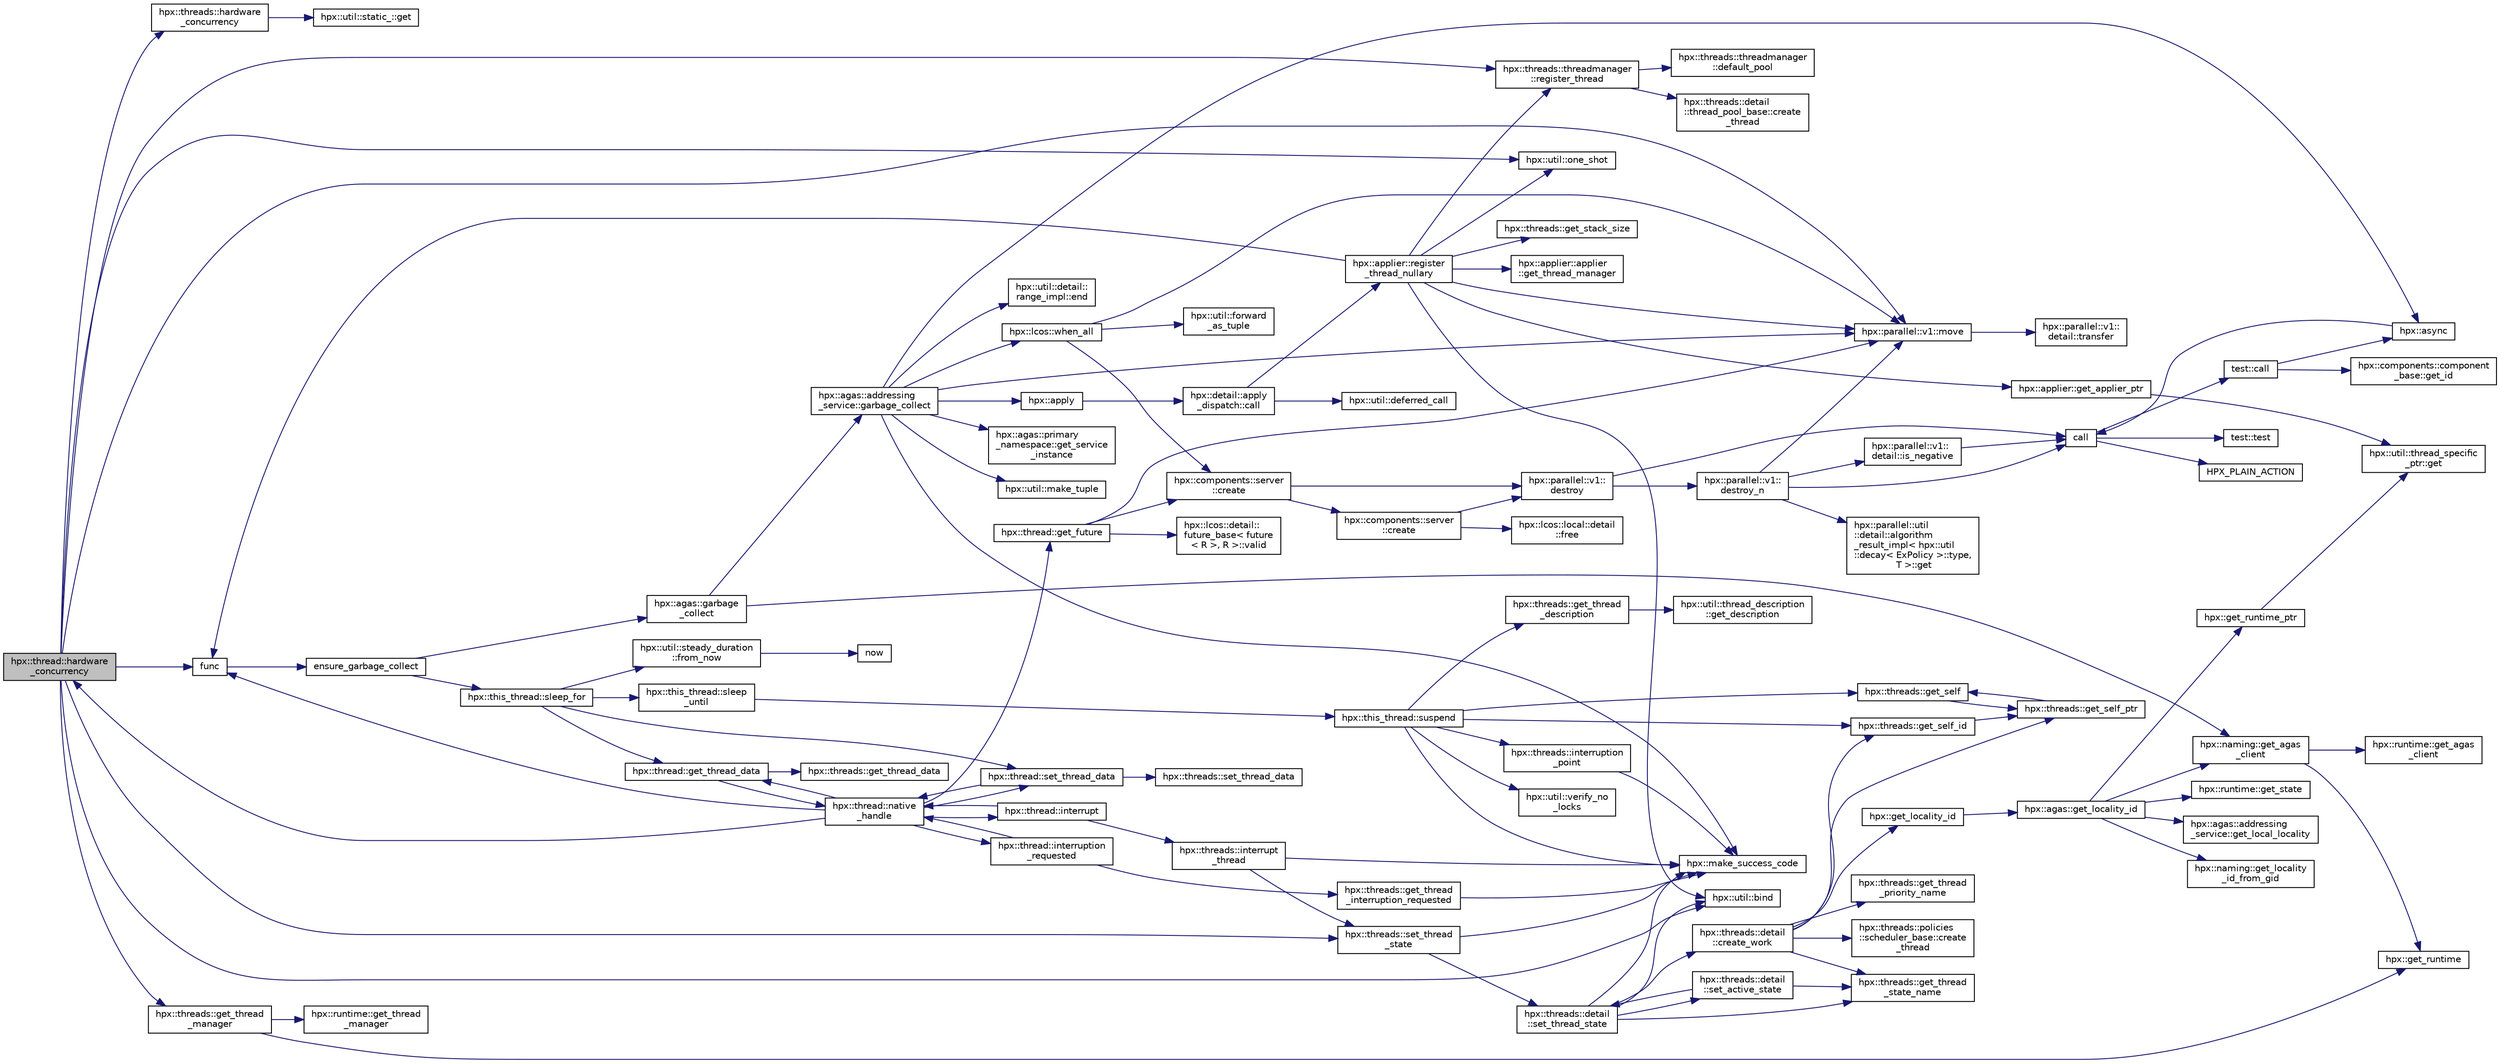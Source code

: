 digraph "hpx::thread::hardware_concurrency"
{
  edge [fontname="Helvetica",fontsize="10",labelfontname="Helvetica",labelfontsize="10"];
  node [fontname="Helvetica",fontsize="10",shape=record];
  rankdir="LR";
  Node1436 [label="hpx::thread::hardware\l_concurrency",height=0.2,width=0.4,color="black", fillcolor="grey75", style="filled", fontcolor="black"];
  Node1436 -> Node1437 [color="midnightblue",fontsize="10",style="solid",fontname="Helvetica"];
  Node1437 [label="hpx::threads::hardware\l_concurrency",height=0.2,width=0.4,color="black", fillcolor="white", style="filled",URL="$d7/d28/namespacehpx_1_1threads.html#aa8752a235478d2ad7b5ac467b63ab527"];
  Node1437 -> Node1438 [color="midnightblue",fontsize="10",style="solid",fontname="Helvetica"];
  Node1438 [label="hpx::util::static_::get",height=0.2,width=0.4,color="black", fillcolor="white", style="filled",URL="$d3/dbb/structhpx_1_1util_1_1static__.html#a2967c633948a3bf17a3b5405ef5a8318"];
  Node1436 -> Node1439 [color="midnightblue",fontsize="10",style="solid",fontname="Helvetica"];
  Node1439 [label="func",height=0.2,width=0.4,color="black", fillcolor="white", style="filled",URL="$d8/dfd/id__type__ref__counting__1032_8cpp.html#ab811b86ea5107ffb3351fcaa29d2c652"];
  Node1439 -> Node1440 [color="midnightblue",fontsize="10",style="solid",fontname="Helvetica"];
  Node1440 [label="ensure_garbage_collect",height=0.2,width=0.4,color="black", fillcolor="white", style="filled",URL="$d8/dfd/id__type__ref__counting__1032_8cpp.html#a5264b94bf7c262ac0e521fb290d476d5"];
  Node1440 -> Node1441 [color="midnightblue",fontsize="10",style="solid",fontname="Helvetica"];
  Node1441 [label="hpx::this_thread::sleep_for",height=0.2,width=0.4,color="black", fillcolor="white", style="filled",URL="$d9/d52/namespacehpx_1_1this__thread.html#afc042a5a5fa52eef2d1d177a343435cf"];
  Node1441 -> Node1442 [color="midnightblue",fontsize="10",style="solid",fontname="Helvetica"];
  Node1442 [label="hpx::this_thread::sleep\l_until",height=0.2,width=0.4,color="black", fillcolor="white", style="filled",URL="$d9/d52/namespacehpx_1_1this__thread.html#ae12a853980115b23ff0ab8ca06622658"];
  Node1442 -> Node1443 [color="midnightblue",fontsize="10",style="solid",fontname="Helvetica"];
  Node1443 [label="hpx::this_thread::suspend",height=0.2,width=0.4,color="black", fillcolor="white", style="filled",URL="$d9/d52/namespacehpx_1_1this__thread.html#aca220026fb3014c0881d129fe31c0073"];
  Node1443 -> Node1444 [color="midnightblue",fontsize="10",style="solid",fontname="Helvetica"];
  Node1444 [label="hpx::threads::get_self",height=0.2,width=0.4,color="black", fillcolor="white", style="filled",URL="$d7/d28/namespacehpx_1_1threads.html#a07daf4d6d29233f20d66d41ab7b5b8e8"];
  Node1444 -> Node1445 [color="midnightblue",fontsize="10",style="solid",fontname="Helvetica"];
  Node1445 [label="hpx::threads::get_self_ptr",height=0.2,width=0.4,color="black", fillcolor="white", style="filled",URL="$d7/d28/namespacehpx_1_1threads.html#a22877ae347ad884cde3a51397dad6c53"];
  Node1445 -> Node1444 [color="midnightblue",fontsize="10",style="solid",fontname="Helvetica"];
  Node1443 -> Node1446 [color="midnightblue",fontsize="10",style="solid",fontname="Helvetica"];
  Node1446 [label="hpx::threads::get_self_id",height=0.2,width=0.4,color="black", fillcolor="white", style="filled",URL="$d7/d28/namespacehpx_1_1threads.html#afafe0f900b9fac3d4ed3c747625c1cfe"];
  Node1446 -> Node1445 [color="midnightblue",fontsize="10",style="solid",fontname="Helvetica"];
  Node1443 -> Node1447 [color="midnightblue",fontsize="10",style="solid",fontname="Helvetica"];
  Node1447 [label="hpx::threads::interruption\l_point",height=0.2,width=0.4,color="black", fillcolor="white", style="filled",URL="$d7/d28/namespacehpx_1_1threads.html#ada6ec56a12b050707311d8c628089059"];
  Node1447 -> Node1448 [color="midnightblue",fontsize="10",style="solid",fontname="Helvetica"];
  Node1448 [label="hpx::make_success_code",height=0.2,width=0.4,color="black", fillcolor="white", style="filled",URL="$d8/d83/namespacehpx.html#a0e8512a8f49e2a6c8185061181419d8f",tooltip="Returns error_code(hpx::success, \"success\", mode). "];
  Node1443 -> Node1449 [color="midnightblue",fontsize="10",style="solid",fontname="Helvetica"];
  Node1449 [label="hpx::util::verify_no\l_locks",height=0.2,width=0.4,color="black", fillcolor="white", style="filled",URL="$df/dad/namespacehpx_1_1util.html#ae0e1837ee6f09b79b26c2e788d2e9fc9"];
  Node1443 -> Node1450 [color="midnightblue",fontsize="10",style="solid",fontname="Helvetica"];
  Node1450 [label="hpx::threads::get_thread\l_description",height=0.2,width=0.4,color="black", fillcolor="white", style="filled",URL="$d7/d28/namespacehpx_1_1threads.html#a42fc18a7a680f4e8bc633a4b4c956701"];
  Node1450 -> Node1451 [color="midnightblue",fontsize="10",style="solid",fontname="Helvetica"];
  Node1451 [label="hpx::util::thread_description\l::get_description",height=0.2,width=0.4,color="black", fillcolor="white", style="filled",URL="$df/d9e/structhpx_1_1util_1_1thread__description.html#a8c834e14eca6eb228188022577f9f952"];
  Node1443 -> Node1448 [color="midnightblue",fontsize="10",style="solid",fontname="Helvetica"];
  Node1441 -> Node1452 [color="midnightblue",fontsize="10",style="solid",fontname="Helvetica"];
  Node1452 [label="hpx::util::steady_duration\l::from_now",height=0.2,width=0.4,color="black", fillcolor="white", style="filled",URL="$d9/d4f/classhpx_1_1util_1_1steady__duration.html#a0132206d767cd0f7395507b40111a153"];
  Node1452 -> Node1453 [color="midnightblue",fontsize="10",style="solid",fontname="Helvetica"];
  Node1453 [label="now",height=0.2,width=0.4,color="black", fillcolor="white", style="filled",URL="$de/db3/1d__stencil__1__omp_8cpp.html#a89e9667753dccfac455bd37a7a3a7b16"];
  Node1441 -> Node1454 [color="midnightblue",fontsize="10",style="solid",fontname="Helvetica"];
  Node1454 [label="hpx::thread::get_thread_data",height=0.2,width=0.4,color="black", fillcolor="white", style="filled",URL="$de/d9b/classhpx_1_1thread.html#a4535ef82cec3b953d2c941d20e3e3904"];
  Node1454 -> Node1455 [color="midnightblue",fontsize="10",style="solid",fontname="Helvetica"];
  Node1455 [label="hpx::threads::get_thread_data",height=0.2,width=0.4,color="black", fillcolor="white", style="filled",URL="$d7/d28/namespacehpx_1_1threads.html#a8737931ff6303807225f735b2b384ae4"];
  Node1454 -> Node1456 [color="midnightblue",fontsize="10",style="solid",fontname="Helvetica"];
  Node1456 [label="hpx::thread::native\l_handle",height=0.2,width=0.4,color="black", fillcolor="white", style="filled",URL="$de/d9b/classhpx_1_1thread.html#acf48190d264ab64c1c4ec99d0b421b5a"];
  Node1456 -> Node1436 [color="midnightblue",fontsize="10",style="solid",fontname="Helvetica"];
  Node1456 -> Node1457 [color="midnightblue",fontsize="10",style="solid",fontname="Helvetica"];
  Node1457 [label="hpx::thread::interrupt",height=0.2,width=0.4,color="black", fillcolor="white", style="filled",URL="$de/d9b/classhpx_1_1thread.html#ac34d0d033aa743c476a79dbc2e1a8a39"];
  Node1457 -> Node1458 [color="midnightblue",fontsize="10",style="solid",fontname="Helvetica"];
  Node1458 [label="hpx::threads::interrupt\l_thread",height=0.2,width=0.4,color="black", fillcolor="white", style="filled",URL="$d7/d28/namespacehpx_1_1threads.html#a6bdda1a2aab61b9b13d274b5155d7e73"];
  Node1458 -> Node1448 [color="midnightblue",fontsize="10",style="solid",fontname="Helvetica"];
  Node1458 -> Node1459 [color="midnightblue",fontsize="10",style="solid",fontname="Helvetica"];
  Node1459 [label="hpx::threads::set_thread\l_state",height=0.2,width=0.4,color="black", fillcolor="white", style="filled",URL="$d7/d28/namespacehpx_1_1threads.html#ac0690ad16ad778bcc79dcd727cc33025",tooltip="Set the thread state of the thread referenced by the thread_id id. "];
  Node1459 -> Node1448 [color="midnightblue",fontsize="10",style="solid",fontname="Helvetica"];
  Node1459 -> Node1460 [color="midnightblue",fontsize="10",style="solid",fontname="Helvetica"];
  Node1460 [label="hpx::threads::detail\l::set_thread_state",height=0.2,width=0.4,color="black", fillcolor="white", style="filled",URL="$d2/dd1/namespacehpx_1_1threads_1_1detail.html#af85ddc854c4a149bf1738eb1b111b9ab"];
  Node1460 -> Node1461 [color="midnightblue",fontsize="10",style="solid",fontname="Helvetica"];
  Node1461 [label="hpx::threads::get_thread\l_state_name",height=0.2,width=0.4,color="black", fillcolor="white", style="filled",URL="$d7/d28/namespacehpx_1_1threads.html#a26f91ea8d2195f165c033241c5cd11db"];
  Node1460 -> Node1448 [color="midnightblue",fontsize="10",style="solid",fontname="Helvetica"];
  Node1460 -> Node1462 [color="midnightblue",fontsize="10",style="solid",fontname="Helvetica"];
  Node1462 [label="hpx::util::bind",height=0.2,width=0.4,color="black", fillcolor="white", style="filled",URL="$df/dad/namespacehpx_1_1util.html#ad844caedf82a0173d6909d910c3e48c6"];
  Node1460 -> Node1463 [color="midnightblue",fontsize="10",style="solid",fontname="Helvetica"];
  Node1463 [label="hpx::threads::detail\l::set_active_state",height=0.2,width=0.4,color="black", fillcolor="white", style="filled",URL="$d2/dd1/namespacehpx_1_1threads_1_1detail.html#a45884a5bf04ad66a4f259231a3947e76"];
  Node1463 -> Node1461 [color="midnightblue",fontsize="10",style="solid",fontname="Helvetica"];
  Node1463 -> Node1460 [color="midnightblue",fontsize="10",style="solid",fontname="Helvetica"];
  Node1460 -> Node1464 [color="midnightblue",fontsize="10",style="solid",fontname="Helvetica"];
  Node1464 [label="hpx::threads::detail\l::create_work",height=0.2,width=0.4,color="black", fillcolor="white", style="filled",URL="$d2/dd1/namespacehpx_1_1threads_1_1detail.html#ae22384a3c1b1a1940032fad068fb54b1"];
  Node1464 -> Node1461 [color="midnightblue",fontsize="10",style="solid",fontname="Helvetica"];
  Node1464 -> Node1465 [color="midnightblue",fontsize="10",style="solid",fontname="Helvetica"];
  Node1465 [label="hpx::threads::get_thread\l_priority_name",height=0.2,width=0.4,color="black", fillcolor="white", style="filled",URL="$d7/d28/namespacehpx_1_1threads.html#a9c6b2fec0c1cf5b06ff83ce756ca6d42"];
  Node1464 -> Node1445 [color="midnightblue",fontsize="10",style="solid",fontname="Helvetica"];
  Node1464 -> Node1446 [color="midnightblue",fontsize="10",style="solid",fontname="Helvetica"];
  Node1464 -> Node1466 [color="midnightblue",fontsize="10",style="solid",fontname="Helvetica"];
  Node1466 [label="hpx::get_locality_id",height=0.2,width=0.4,color="black", fillcolor="white", style="filled",URL="$d8/d83/namespacehpx.html#a158d7c54a657bb364c1704033010697b",tooltip="Return the number of the locality this function is being called from. "];
  Node1466 -> Node1467 [color="midnightblue",fontsize="10",style="solid",fontname="Helvetica"];
  Node1467 [label="hpx::agas::get_locality_id",height=0.2,width=0.4,color="black", fillcolor="white", style="filled",URL="$dc/d54/namespacehpx_1_1agas.html#a491cc2ddecdf0f1a9129900caa6a4d3e"];
  Node1467 -> Node1468 [color="midnightblue",fontsize="10",style="solid",fontname="Helvetica"];
  Node1468 [label="hpx::get_runtime_ptr",height=0.2,width=0.4,color="black", fillcolor="white", style="filled",URL="$d8/d83/namespacehpx.html#af29daf2bb3e01b4d6495a1742b6cce64"];
  Node1468 -> Node1469 [color="midnightblue",fontsize="10",style="solid",fontname="Helvetica"];
  Node1469 [label="hpx::util::thread_specific\l_ptr::get",height=0.2,width=0.4,color="black", fillcolor="white", style="filled",URL="$d4/d4c/structhpx_1_1util_1_1thread__specific__ptr.html#a3b27d8520710478aa41d1f74206bdba9"];
  Node1467 -> Node1470 [color="midnightblue",fontsize="10",style="solid",fontname="Helvetica"];
  Node1470 [label="hpx::runtime::get_state",height=0.2,width=0.4,color="black", fillcolor="white", style="filled",URL="$d0/d7b/classhpx_1_1runtime.html#ab405f80e060dac95d624520f38b0524c"];
  Node1467 -> Node1471 [color="midnightblue",fontsize="10",style="solid",fontname="Helvetica"];
  Node1471 [label="hpx::naming::get_agas\l_client",height=0.2,width=0.4,color="black", fillcolor="white", style="filled",URL="$d4/dc9/namespacehpx_1_1naming.html#a0408fffd5d34b620712a801b0ae3b032"];
  Node1471 -> Node1472 [color="midnightblue",fontsize="10",style="solid",fontname="Helvetica"];
  Node1472 [label="hpx::get_runtime",height=0.2,width=0.4,color="black", fillcolor="white", style="filled",URL="$d8/d83/namespacehpx.html#aef902cc6c7dd3b9fbadf34d1e850a070"];
  Node1471 -> Node1473 [color="midnightblue",fontsize="10",style="solid",fontname="Helvetica"];
  Node1473 [label="hpx::runtime::get_agas\l_client",height=0.2,width=0.4,color="black", fillcolor="white", style="filled",URL="$d0/d7b/classhpx_1_1runtime.html#aeb5dddd30d6b9861669af8ad44d1a96a"];
  Node1467 -> Node1474 [color="midnightblue",fontsize="10",style="solid",fontname="Helvetica"];
  Node1474 [label="hpx::agas::addressing\l_service::get_local_locality",height=0.2,width=0.4,color="black", fillcolor="white", style="filled",URL="$db/d58/structhpx_1_1agas_1_1addressing__service.html#ab52c19a37c2a7a006c6c15f90ad0539c"];
  Node1467 -> Node1475 [color="midnightblue",fontsize="10",style="solid",fontname="Helvetica"];
  Node1475 [label="hpx::naming::get_locality\l_id_from_gid",height=0.2,width=0.4,color="black", fillcolor="white", style="filled",URL="$d4/dc9/namespacehpx_1_1naming.html#a7fd43037784560bd04fda9b49e33529f"];
  Node1464 -> Node1476 [color="midnightblue",fontsize="10",style="solid",fontname="Helvetica"];
  Node1476 [label="hpx::threads::policies\l::scheduler_base::create\l_thread",height=0.2,width=0.4,color="black", fillcolor="white", style="filled",URL="$dd/d7e/structhpx_1_1threads_1_1policies_1_1scheduler__base.html#ad3b05cd7f363cc8e8410ce368c3794e0"];
  Node1457 -> Node1456 [color="midnightblue",fontsize="10",style="solid",fontname="Helvetica"];
  Node1456 -> Node1477 [color="midnightblue",fontsize="10",style="solid",fontname="Helvetica"];
  Node1477 [label="hpx::thread::interruption\l_requested",height=0.2,width=0.4,color="black", fillcolor="white", style="filled",URL="$de/d9b/classhpx_1_1thread.html#a33276bb4c20bbb0b1978944e18ef71b8"];
  Node1477 -> Node1478 [color="midnightblue",fontsize="10",style="solid",fontname="Helvetica"];
  Node1478 [label="hpx::threads::get_thread\l_interruption_requested",height=0.2,width=0.4,color="black", fillcolor="white", style="filled",URL="$d7/d28/namespacehpx_1_1threads.html#ae64a7fdb8b5c8bac7be0c8282672a03b"];
  Node1478 -> Node1448 [color="midnightblue",fontsize="10",style="solid",fontname="Helvetica"];
  Node1477 -> Node1456 [color="midnightblue",fontsize="10",style="solid",fontname="Helvetica"];
  Node1456 -> Node1479 [color="midnightblue",fontsize="10",style="solid",fontname="Helvetica"];
  Node1479 [label="hpx::thread::get_future",height=0.2,width=0.4,color="black", fillcolor="white", style="filled",URL="$de/d9b/classhpx_1_1thread.html#a87fdb0d8da826366fc190ed224900a64"];
  Node1479 -> Node1480 [color="midnightblue",fontsize="10",style="solid",fontname="Helvetica"];
  Node1480 [label="hpx::lcos::detail::\lfuture_base\< future\l\< R \>, R \>::valid",height=0.2,width=0.4,color="black", fillcolor="white", style="filled",URL="$d5/dd7/classhpx_1_1lcos_1_1detail_1_1future__base.html#aaf7beb7374815614363033bd96573e75"];
  Node1479 -> Node1481 [color="midnightblue",fontsize="10",style="solid",fontname="Helvetica"];
  Node1481 [label="hpx::components::server\l::create",height=0.2,width=0.4,color="black", fillcolor="white", style="filled",URL="$d2/da2/namespacehpx_1_1components_1_1server.html#ac776c89f3d68ceb910e8cee9fa937ab4",tooltip="Create arrays of components using their default constructor. "];
  Node1481 -> Node1482 [color="midnightblue",fontsize="10",style="solid",fontname="Helvetica"];
  Node1482 [label="hpx::components::server\l::create",height=0.2,width=0.4,color="black", fillcolor="white", style="filled",URL="$d2/da2/namespacehpx_1_1components_1_1server.html#a77d26de181c97b444565e230577981bd"];
  Node1482 -> Node1483 [color="midnightblue",fontsize="10",style="solid",fontname="Helvetica"];
  Node1483 [label="hpx::lcos::local::detail\l::free",height=0.2,width=0.4,color="black", fillcolor="white", style="filled",URL="$d4/dcb/namespacehpx_1_1lcos_1_1local_1_1detail.html#a55a940f019734e9bb045dc123cd80e48"];
  Node1482 -> Node1484 [color="midnightblue",fontsize="10",style="solid",fontname="Helvetica"];
  Node1484 [label="hpx::parallel::v1::\ldestroy",height=0.2,width=0.4,color="black", fillcolor="white", style="filled",URL="$db/db9/namespacehpx_1_1parallel_1_1v1.html#acf303558375048e8a7cc9a2c2e09477f"];
  Node1484 -> Node1485 [color="midnightblue",fontsize="10",style="solid",fontname="Helvetica"];
  Node1485 [label="call",height=0.2,width=0.4,color="black", fillcolor="white", style="filled",URL="$d2/d67/promise__1620_8cpp.html#a58357f0b82bc761e1d0b9091ed563a70"];
  Node1485 -> Node1486 [color="midnightblue",fontsize="10",style="solid",fontname="Helvetica"];
  Node1486 [label="test::test",height=0.2,width=0.4,color="black", fillcolor="white", style="filled",URL="$d8/d89/structtest.html#ab42d5ece712d716b04cb3f686f297a26"];
  Node1485 -> Node1487 [color="midnightblue",fontsize="10",style="solid",fontname="Helvetica"];
  Node1487 [label="HPX_PLAIN_ACTION",height=0.2,width=0.4,color="black", fillcolor="white", style="filled",URL="$d2/d67/promise__1620_8cpp.html#ab96aab827a4b1fcaf66cfe0ba83fef23"];
  Node1485 -> Node1488 [color="midnightblue",fontsize="10",style="solid",fontname="Helvetica"];
  Node1488 [label="test::call",height=0.2,width=0.4,color="black", fillcolor="white", style="filled",URL="$d8/d89/structtest.html#aeb29e7ed6518b9426ccf1344c52620ae"];
  Node1488 -> Node1489 [color="midnightblue",fontsize="10",style="solid",fontname="Helvetica"];
  Node1489 [label="hpx::async",height=0.2,width=0.4,color="black", fillcolor="white", style="filled",URL="$d8/d83/namespacehpx.html#acb7d8e37b73b823956ce144f9a57eaa4"];
  Node1489 -> Node1485 [color="midnightblue",fontsize="10",style="solid",fontname="Helvetica"];
  Node1488 -> Node1490 [color="midnightblue",fontsize="10",style="solid",fontname="Helvetica"];
  Node1490 [label="hpx::components::component\l_base::get_id",height=0.2,width=0.4,color="black", fillcolor="white", style="filled",URL="$d2/de6/classhpx_1_1components_1_1component__base.html#a4c8fd93514039bdf01c48d66d82b19cd"];
  Node1484 -> Node1491 [color="midnightblue",fontsize="10",style="solid",fontname="Helvetica"];
  Node1491 [label="hpx::parallel::v1::\ldestroy_n",height=0.2,width=0.4,color="black", fillcolor="white", style="filled",URL="$db/db9/namespacehpx_1_1parallel_1_1v1.html#a71d0691132a300690163f5636bcd5bd3"];
  Node1491 -> Node1492 [color="midnightblue",fontsize="10",style="solid",fontname="Helvetica"];
  Node1492 [label="hpx::parallel::v1::\ldetail::is_negative",height=0.2,width=0.4,color="black", fillcolor="white", style="filled",URL="$d2/ddd/namespacehpx_1_1parallel_1_1v1_1_1detail.html#adf2e40fc4b20ad0fd442ee3118a4d527"];
  Node1492 -> Node1485 [color="midnightblue",fontsize="10",style="solid",fontname="Helvetica"];
  Node1491 -> Node1493 [color="midnightblue",fontsize="10",style="solid",fontname="Helvetica"];
  Node1493 [label="hpx::parallel::util\l::detail::algorithm\l_result_impl\< hpx::util\l::decay\< ExPolicy \>::type,\l T \>::get",height=0.2,width=0.4,color="black", fillcolor="white", style="filled",URL="$d2/d42/structhpx_1_1parallel_1_1util_1_1detail_1_1algorithm__result__impl.html#ab5b051e8ec74eff5e0e62fd63f5d377e"];
  Node1491 -> Node1494 [color="midnightblue",fontsize="10",style="solid",fontname="Helvetica"];
  Node1494 [label="hpx::parallel::v1::move",height=0.2,width=0.4,color="black", fillcolor="white", style="filled",URL="$db/db9/namespacehpx_1_1parallel_1_1v1.html#aa7c4ede081ce786c9d1eb1adff495cfc"];
  Node1494 -> Node1495 [color="midnightblue",fontsize="10",style="solid",fontname="Helvetica"];
  Node1495 [label="hpx::parallel::v1::\ldetail::transfer",height=0.2,width=0.4,color="black", fillcolor="white", style="filled",URL="$d2/ddd/namespacehpx_1_1parallel_1_1v1_1_1detail.html#ab1b56a05e1885ca7cc7ffa1804dd2f3c"];
  Node1491 -> Node1485 [color="midnightblue",fontsize="10",style="solid",fontname="Helvetica"];
  Node1481 -> Node1484 [color="midnightblue",fontsize="10",style="solid",fontname="Helvetica"];
  Node1479 -> Node1494 [color="midnightblue",fontsize="10",style="solid",fontname="Helvetica"];
  Node1456 -> Node1454 [color="midnightblue",fontsize="10",style="solid",fontname="Helvetica"];
  Node1456 -> Node1496 [color="midnightblue",fontsize="10",style="solid",fontname="Helvetica"];
  Node1496 [label="hpx::thread::set_thread_data",height=0.2,width=0.4,color="black", fillcolor="white", style="filled",URL="$de/d9b/classhpx_1_1thread.html#a7317a3cf5251f3b33c990449570d4cea"];
  Node1496 -> Node1497 [color="midnightblue",fontsize="10",style="solid",fontname="Helvetica"];
  Node1497 [label="hpx::threads::set_thread_data",height=0.2,width=0.4,color="black", fillcolor="white", style="filled",URL="$d7/d28/namespacehpx_1_1threads.html#a00a625acc149fce3ae38e4340454acf7"];
  Node1496 -> Node1456 [color="midnightblue",fontsize="10",style="solid",fontname="Helvetica"];
  Node1456 -> Node1439 [color="midnightblue",fontsize="10",style="solid",fontname="Helvetica"];
  Node1441 -> Node1496 [color="midnightblue",fontsize="10",style="solid",fontname="Helvetica"];
  Node1440 -> Node1498 [color="midnightblue",fontsize="10",style="solid",fontname="Helvetica"];
  Node1498 [label="hpx::agas::garbage\l_collect",height=0.2,width=0.4,color="black", fillcolor="white", style="filled",URL="$dc/d54/namespacehpx_1_1agas.html#a951337adc4f9bd6df00a50737468e911"];
  Node1498 -> Node1471 [color="midnightblue",fontsize="10",style="solid",fontname="Helvetica"];
  Node1498 -> Node1499 [color="midnightblue",fontsize="10",style="solid",fontname="Helvetica"];
  Node1499 [label="hpx::agas::addressing\l_service::garbage_collect",height=0.2,width=0.4,color="black", fillcolor="white", style="filled",URL="$db/d58/structhpx_1_1agas_1_1addressing__service.html#a87dcae0eacf6e62d5103ebf516d86f63"];
  Node1499 -> Node1448 [color="midnightblue",fontsize="10",style="solid",fontname="Helvetica"];
  Node1499 -> Node1500 [color="midnightblue",fontsize="10",style="solid",fontname="Helvetica"];
  Node1500 [label="hpx::agas::primary\l_namespace::get_service\l_instance",height=0.2,width=0.4,color="black", fillcolor="white", style="filled",URL="$d1/d43/structhpx_1_1agas_1_1primary__namespace.html#a7630ff0f30ff8c23b13b4672c5350e2e"];
  Node1499 -> Node1501 [color="midnightblue",fontsize="10",style="solid",fontname="Helvetica"];
  Node1501 [label="hpx::util::make_tuple",height=0.2,width=0.4,color="black", fillcolor="white", style="filled",URL="$df/dad/namespacehpx_1_1util.html#a06fa74211a987d208e013f400a9f5328"];
  Node1499 -> Node1502 [color="midnightblue",fontsize="10",style="solid",fontname="Helvetica"];
  Node1502 [label="hpx::util::detail::\lrange_impl::end",height=0.2,width=0.4,color="black", fillcolor="white", style="filled",URL="$d4/d4a/namespacehpx_1_1util_1_1detail_1_1range__impl.html#afb2ea48b0902f52ee4d8b764807b4316"];
  Node1499 -> Node1503 [color="midnightblue",fontsize="10",style="solid",fontname="Helvetica"];
  Node1503 [label="hpx::apply",height=0.2,width=0.4,color="black", fillcolor="white", style="filled",URL="$d8/d83/namespacehpx.html#aa87762f0db0731d385f3fdfdb25d59fc"];
  Node1503 -> Node1504 [color="midnightblue",fontsize="10",style="solid",fontname="Helvetica"];
  Node1504 [label="hpx::detail::apply\l_dispatch::call",height=0.2,width=0.4,color="black", fillcolor="white", style="filled",URL="$db/de8/structhpx_1_1detail_1_1apply__dispatch.html#a0755fab16d281e74bcff0f8045be9459"];
  Node1504 -> Node1505 [color="midnightblue",fontsize="10",style="solid",fontname="Helvetica"];
  Node1505 [label="hpx::applier::register\l_thread_nullary",height=0.2,width=0.4,color="black", fillcolor="white", style="filled",URL="$d8/dcb/namespacehpx_1_1applier.html#a401cd1145927e58d74d1eb52aaccd936"];
  Node1505 -> Node1506 [color="midnightblue",fontsize="10",style="solid",fontname="Helvetica"];
  Node1506 [label="hpx::applier::get_applier_ptr",height=0.2,width=0.4,color="black", fillcolor="white", style="filled",URL="$d8/dcb/namespacehpx_1_1applier.html#a617483cf2b77ad3a0aa428ade7b35299"];
  Node1506 -> Node1469 [color="midnightblue",fontsize="10",style="solid",fontname="Helvetica"];
  Node1505 -> Node1439 [color="midnightblue",fontsize="10",style="solid",fontname="Helvetica"];
  Node1505 -> Node1462 [color="midnightblue",fontsize="10",style="solid",fontname="Helvetica"];
  Node1505 -> Node1507 [color="midnightblue",fontsize="10",style="solid",fontname="Helvetica"];
  Node1507 [label="hpx::util::one_shot",height=0.2,width=0.4,color="black", fillcolor="white", style="filled",URL="$df/dad/namespacehpx_1_1util.html#a273e61be42a72415291e0ec0a4f28c7a"];
  Node1505 -> Node1494 [color="midnightblue",fontsize="10",style="solid",fontname="Helvetica"];
  Node1505 -> Node1508 [color="midnightblue",fontsize="10",style="solid",fontname="Helvetica"];
  Node1508 [label="hpx::threads::get_stack_size",height=0.2,width=0.4,color="black", fillcolor="white", style="filled",URL="$d7/d28/namespacehpx_1_1threads.html#af597241b3c2785150be206737ca04aa6",tooltip="The get_stack_size function is part of the thread related API. It. "];
  Node1505 -> Node1509 [color="midnightblue",fontsize="10",style="solid",fontname="Helvetica"];
  Node1509 [label="hpx::applier::applier\l::get_thread_manager",height=0.2,width=0.4,color="black", fillcolor="white", style="filled",URL="$da/dcb/classhpx_1_1applier_1_1applier.html#acc36d583973701e573be39da97bba866",tooltip="Access the thread-manager instance associated with this applier. "];
  Node1505 -> Node1510 [color="midnightblue",fontsize="10",style="solid",fontname="Helvetica"];
  Node1510 [label="hpx::threads::threadmanager\l::register_thread",height=0.2,width=0.4,color="black", fillcolor="white", style="filled",URL="$d5/daa/classhpx_1_1threads_1_1threadmanager.html#a7f79c7578e08a60ca45eb276ce8133d8"];
  Node1510 -> Node1511 [color="midnightblue",fontsize="10",style="solid",fontname="Helvetica"];
  Node1511 [label="hpx::threads::threadmanager\l::default_pool",height=0.2,width=0.4,color="black", fillcolor="white", style="filled",URL="$d5/daa/classhpx_1_1threads_1_1threadmanager.html#a851f067d03b5dd1c5e6a9a6a841e05df"];
  Node1510 -> Node1512 [color="midnightblue",fontsize="10",style="solid",fontname="Helvetica"];
  Node1512 [label="hpx::threads::detail\l::thread_pool_base::create\l_thread",height=0.2,width=0.4,color="black", fillcolor="white", style="filled",URL="$de/dae/classhpx_1_1threads_1_1detail_1_1thread__pool__base.html#ad35d3779eef6f4528e62a26d71b34b34"];
  Node1504 -> Node1513 [color="midnightblue",fontsize="10",style="solid",fontname="Helvetica"];
  Node1513 [label="hpx::util::deferred_call",height=0.2,width=0.4,color="black", fillcolor="white", style="filled",URL="$df/dad/namespacehpx_1_1util.html#acdded623c658a7a3436f7e76bc9d881c"];
  Node1499 -> Node1494 [color="midnightblue",fontsize="10",style="solid",fontname="Helvetica"];
  Node1499 -> Node1489 [color="midnightblue",fontsize="10",style="solid",fontname="Helvetica"];
  Node1499 -> Node1514 [color="midnightblue",fontsize="10",style="solid",fontname="Helvetica"];
  Node1514 [label="hpx::lcos::when_all",height=0.2,width=0.4,color="black", fillcolor="white", style="filled",URL="$d2/dc9/namespacehpx_1_1lcos.html#a1a6fb024d8690923fb185d5aee204d54"];
  Node1514 -> Node1515 [color="midnightblue",fontsize="10",style="solid",fontname="Helvetica"];
  Node1515 [label="hpx::util::forward\l_as_tuple",height=0.2,width=0.4,color="black", fillcolor="white", style="filled",URL="$df/dad/namespacehpx_1_1util.html#ab7c31e3f24c3302a4f67b6735a6fa597"];
  Node1514 -> Node1494 [color="midnightblue",fontsize="10",style="solid",fontname="Helvetica"];
  Node1514 -> Node1481 [color="midnightblue",fontsize="10",style="solid",fontname="Helvetica"];
  Node1436 -> Node1462 [color="midnightblue",fontsize="10",style="solid",fontname="Helvetica"];
  Node1436 -> Node1507 [color="midnightblue",fontsize="10",style="solid",fontname="Helvetica"];
  Node1436 -> Node1494 [color="midnightblue",fontsize="10",style="solid",fontname="Helvetica"];
  Node1436 -> Node1516 [color="midnightblue",fontsize="10",style="solid",fontname="Helvetica"];
  Node1516 [label="hpx::threads::get_thread\l_manager",height=0.2,width=0.4,color="black", fillcolor="white", style="filled",URL="$d7/d28/namespacehpx_1_1threads.html#a076973c3a53beadde7d967e22c4f6cce"];
  Node1516 -> Node1472 [color="midnightblue",fontsize="10",style="solid",fontname="Helvetica"];
  Node1516 -> Node1517 [color="midnightblue",fontsize="10",style="solid",fontname="Helvetica"];
  Node1517 [label="hpx::runtime::get_thread\l_manager",height=0.2,width=0.4,color="black", fillcolor="white", style="filled",URL="$d0/d7b/classhpx_1_1runtime.html#a865b12d57fcd44a8d3dda3e35414f563"];
  Node1436 -> Node1510 [color="midnightblue",fontsize="10",style="solid",fontname="Helvetica"];
  Node1436 -> Node1459 [color="midnightblue",fontsize="10",style="solid",fontname="Helvetica"];
}

